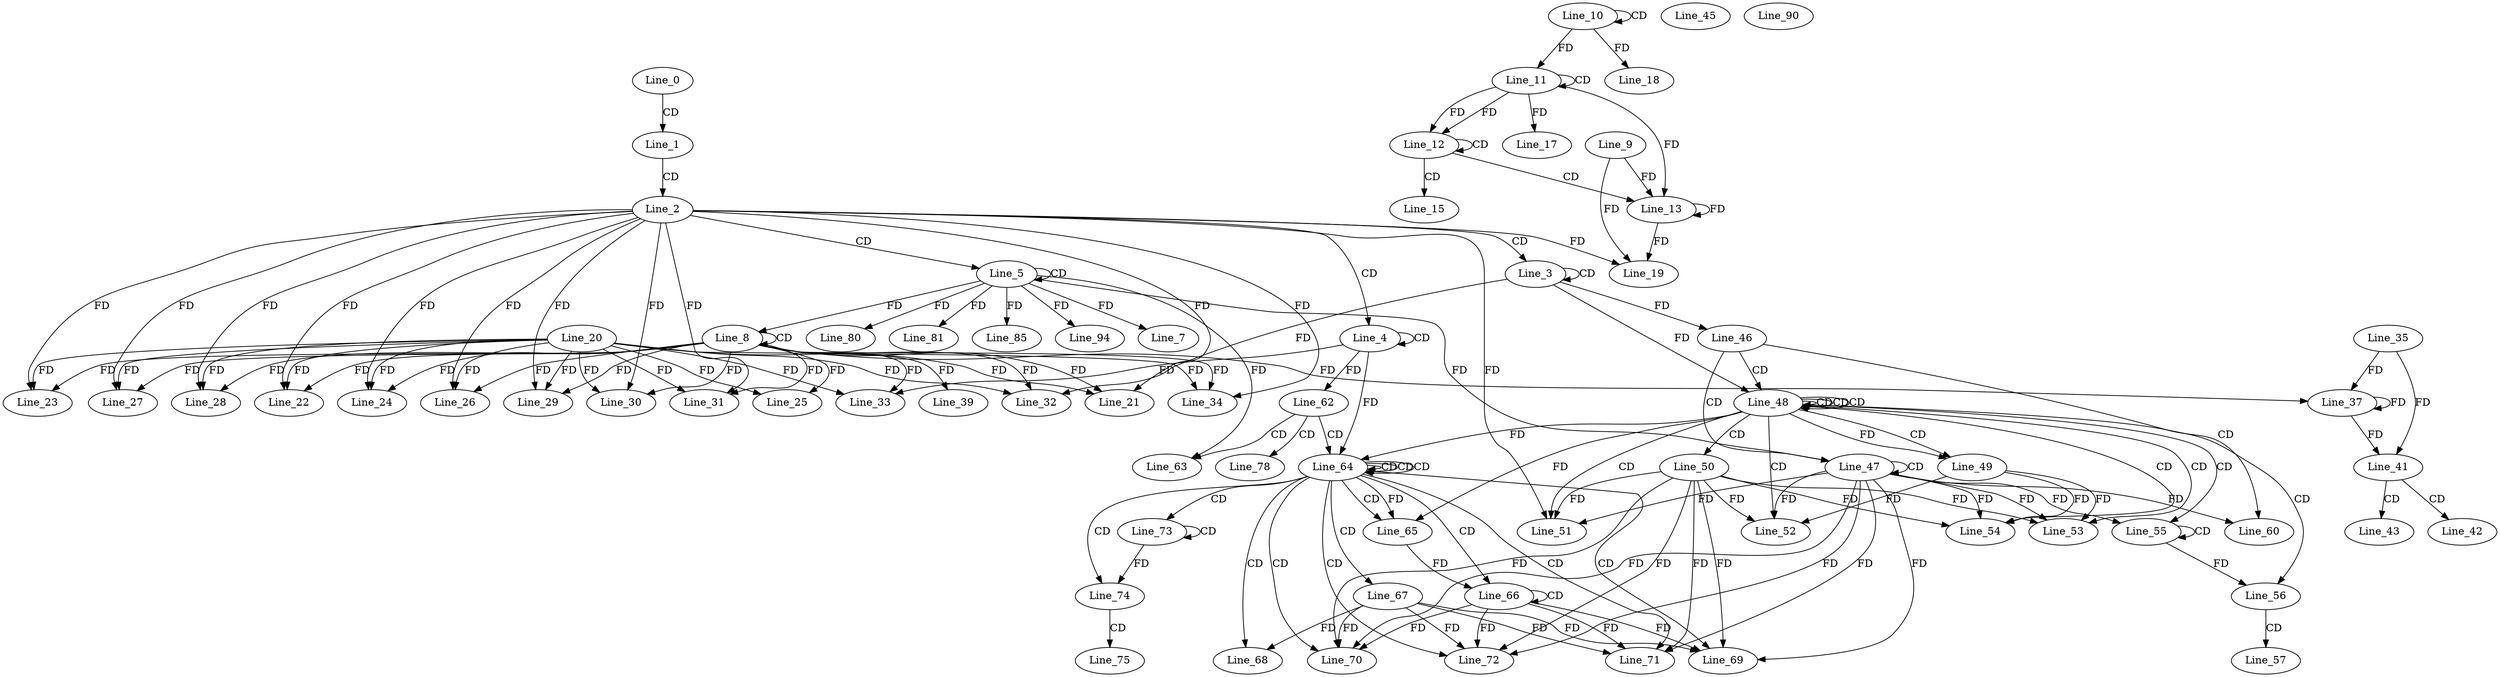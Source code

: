 digraph G {
  Line_0;
  Line_1;
  Line_2;
  Line_3;
  Line_3;
  Line_4;
  Line_4;
  Line_5;
  Line_5;
  Line_7;
  Line_8;
  Line_8;
  Line_10;
  Line_10;
  Line_11;
  Line_11;
  Line_12;
  Line_12;
  Line_13;
  Line_9;
  Line_13;
  Line_15;
  Line_17;
  Line_18;
  Line_19;
  Line_19;
  Line_21;
  Line_20;
  Line_21;
  Line_21;
  Line_22;
  Line_22;
  Line_22;
  Line_23;
  Line_23;
  Line_23;
  Line_24;
  Line_24;
  Line_24;
  Line_25;
  Line_25;
  Line_26;
  Line_26;
  Line_26;
  Line_27;
  Line_27;
  Line_27;
  Line_28;
  Line_28;
  Line_28;
  Line_29;
  Line_29;
  Line_29;
  Line_30;
  Line_30;
  Line_30;
  Line_31;
  Line_31;
  Line_31;
  Line_32;
  Line_32;
  Line_32;
  Line_33;
  Line_33;
  Line_33;
  Line_34;
  Line_34;
  Line_34;
  Line_35;
  Line_37;
  Line_37;
  Line_39;
  Line_41;
  Line_42;
  Line_43;
  Line_45;
  Line_45;
  Line_46;
  Line_46;
  Line_47;
  Line_47;
  Line_48;
  Line_48;
  Line_48;
  Line_48;
  Line_49;
  Line_49;
  Line_50;
  Line_51;
  Line_51;
  Line_51;
  Line_52;
  Line_52;
  Line_52;
  Line_53;
  Line_53;
  Line_53;
  Line_54;
  Line_54;
  Line_54;
  Line_55;
  Line_55;
  Line_56;
  Line_57;
  Line_60;
  Line_62;
  Line_62;
  Line_63;
  Line_64;
  Line_64;
  Line_64;
  Line_64;
  Line_65;
  Line_65;
  Line_66;
  Line_66;
  Line_67;
  Line_68;
  Line_68;
  Line_68;
  Line_69;
  Line_69;
  Line_69;
  Line_70;
  Line_70;
  Line_70;
  Line_71;
  Line_71;
  Line_71;
  Line_72;
  Line_72;
  Line_72;
  Line_73;
  Line_73;
  Line_74;
  Line_75;
  Line_78;
  Line_80;
  Line_81;
  Line_85;
  Line_90;
  Line_94;
  Line_0 -> Line_1 [ label="CD" ];
  Line_1 -> Line_2 [ label="CD" ];
  Line_2 -> Line_3 [ label="CD" ];
  Line_3 -> Line_3 [ label="CD" ];
  Line_2 -> Line_4 [ label="CD" ];
  Line_4 -> Line_4 [ label="CD" ];
  Line_2 -> Line_5 [ label="CD" ];
  Line_5 -> Line_5 [ label="CD" ];
  Line_5 -> Line_7 [ label="FD" ];
  Line_8 -> Line_8 [ label="CD" ];
  Line_5 -> Line_8 [ label="FD" ];
  Line_10 -> Line_10 [ label="CD" ];
  Line_11 -> Line_11 [ label="CD" ];
  Line_10 -> Line_11 [ label="FD" ];
  Line_11 -> Line_12 [ label="FD" ];
  Line_12 -> Line_12 [ label="CD" ];
  Line_11 -> Line_12 [ label="FD" ];
  Line_12 -> Line_13 [ label="CD" ];
  Line_9 -> Line_13 [ label="FD" ];
  Line_13 -> Line_13 [ label="FD" ];
  Line_11 -> Line_13 [ label="FD" ];
  Line_12 -> Line_15 [ label="CD" ];
  Line_11 -> Line_17 [ label="FD" ];
  Line_10 -> Line_18 [ label="FD" ];
  Line_2 -> Line_19 [ label="FD" ];
  Line_9 -> Line_19 [ label="FD" ];
  Line_13 -> Line_19 [ label="FD" ];
  Line_8 -> Line_21 [ label="FD" ];
  Line_20 -> Line_21 [ label="FD" ];
  Line_2 -> Line_21 [ label="FD" ];
  Line_8 -> Line_22 [ label="FD" ];
  Line_20 -> Line_22 [ label="FD" ];
  Line_2 -> Line_22 [ label="FD" ];
  Line_8 -> Line_23 [ label="FD" ];
  Line_20 -> Line_23 [ label="FD" ];
  Line_2 -> Line_23 [ label="FD" ];
  Line_8 -> Line_24 [ label="FD" ];
  Line_20 -> Line_24 [ label="FD" ];
  Line_2 -> Line_24 [ label="FD" ];
  Line_8 -> Line_25 [ label="FD" ];
  Line_20 -> Line_25 [ label="FD" ];
  Line_8 -> Line_26 [ label="FD" ];
  Line_20 -> Line_26 [ label="FD" ];
  Line_2 -> Line_26 [ label="FD" ];
  Line_8 -> Line_27 [ label="FD" ];
  Line_20 -> Line_27 [ label="FD" ];
  Line_2 -> Line_27 [ label="FD" ];
  Line_8 -> Line_28 [ label="FD" ];
  Line_20 -> Line_28 [ label="FD" ];
  Line_2 -> Line_28 [ label="FD" ];
  Line_8 -> Line_29 [ label="FD" ];
  Line_20 -> Line_29 [ label="FD" ];
  Line_2 -> Line_29 [ label="FD" ];
  Line_8 -> Line_30 [ label="FD" ];
  Line_20 -> Line_30 [ label="FD" ];
  Line_2 -> Line_30 [ label="FD" ];
  Line_8 -> Line_31 [ label="FD" ];
  Line_20 -> Line_31 [ label="FD" ];
  Line_2 -> Line_31 [ label="FD" ];
  Line_8 -> Line_32 [ label="FD" ];
  Line_20 -> Line_32 [ label="FD" ];
  Line_3 -> Line_32 [ label="FD" ];
  Line_8 -> Line_33 [ label="FD" ];
  Line_20 -> Line_33 [ label="FD" ];
  Line_4 -> Line_33 [ label="FD" ];
  Line_8 -> Line_34 [ label="FD" ];
  Line_20 -> Line_34 [ label="FD" ];
  Line_2 -> Line_34 [ label="FD" ];
  Line_35 -> Line_37 [ label="FD" ];
  Line_37 -> Line_37 [ label="FD" ];
  Line_8 -> Line_37 [ label="FD" ];
  Line_8 -> Line_39 [ label="FD" ];
  Line_35 -> Line_41 [ label="FD" ];
  Line_37 -> Line_41 [ label="FD" ];
  Line_41 -> Line_42 [ label="CD" ];
  Line_41 -> Line_43 [ label="CD" ];
  Line_3 -> Line_46 [ label="FD" ];
  Line_46 -> Line_47 [ label="CD" ];
  Line_47 -> Line_47 [ label="CD" ];
  Line_5 -> Line_47 [ label="FD" ];
  Line_46 -> Line_48 [ label="CD" ];
  Line_48 -> Line_48 [ label="CD" ];
  Line_48 -> Line_48 [ label="CD" ];
  Line_48 -> Line_48 [ label="CD" ];
  Line_3 -> Line_48 [ label="FD" ];
  Line_48 -> Line_49 [ label="CD" ];
  Line_48 -> Line_49 [ label="FD" ];
  Line_48 -> Line_50 [ label="CD" ];
  Line_48 -> Line_51 [ label="CD" ];
  Line_47 -> Line_51 [ label="FD" ];
  Line_50 -> Line_51 [ label="FD" ];
  Line_2 -> Line_51 [ label="FD" ];
  Line_48 -> Line_52 [ label="CD" ];
  Line_47 -> Line_52 [ label="FD" ];
  Line_50 -> Line_52 [ label="FD" ];
  Line_49 -> Line_52 [ label="FD" ];
  Line_48 -> Line_53 [ label="CD" ];
  Line_47 -> Line_53 [ label="FD" ];
  Line_50 -> Line_53 [ label="FD" ];
  Line_49 -> Line_53 [ label="FD" ];
  Line_48 -> Line_54 [ label="CD" ];
  Line_47 -> Line_54 [ label="FD" ];
  Line_50 -> Line_54 [ label="FD" ];
  Line_49 -> Line_54 [ label="FD" ];
  Line_48 -> Line_55 [ label="CD" ];
  Line_55 -> Line_55 [ label="CD" ];
  Line_47 -> Line_55 [ label="FD" ];
  Line_48 -> Line_56 [ label="CD" ];
  Line_55 -> Line_56 [ label="FD" ];
  Line_56 -> Line_57 [ label="CD" ];
  Line_46 -> Line_60 [ label="CD" ];
  Line_47 -> Line_60 [ label="FD" ];
  Line_4 -> Line_62 [ label="FD" ];
  Line_62 -> Line_63 [ label="CD" ];
  Line_5 -> Line_63 [ label="FD" ];
  Line_62 -> Line_64 [ label="CD" ];
  Line_64 -> Line_64 [ label="CD" ];
  Line_64 -> Line_64 [ label="CD" ];
  Line_48 -> Line_64 [ label="FD" ];
  Line_64 -> Line_64 [ label="CD" ];
  Line_4 -> Line_64 [ label="FD" ];
  Line_64 -> Line_65 [ label="CD" ];
  Line_64 -> Line_65 [ label="FD" ];
  Line_48 -> Line_65 [ label="FD" ];
  Line_64 -> Line_66 [ label="CD" ];
  Line_66 -> Line_66 [ label="CD" ];
  Line_65 -> Line_66 [ label="FD" ];
  Line_64 -> Line_67 [ label="CD" ];
  Line_64 -> Line_68 [ label="CD" ];
  Line_67 -> Line_68 [ label="FD" ];
  Line_64 -> Line_69 [ label="CD" ];
  Line_47 -> Line_69 [ label="FD" ];
  Line_67 -> Line_69 [ label="FD" ];
  Line_50 -> Line_69 [ label="FD" ];
  Line_66 -> Line_69 [ label="FD" ];
  Line_64 -> Line_70 [ label="CD" ];
  Line_47 -> Line_70 [ label="FD" ];
  Line_67 -> Line_70 [ label="FD" ];
  Line_50 -> Line_70 [ label="FD" ];
  Line_66 -> Line_70 [ label="FD" ];
  Line_64 -> Line_71 [ label="CD" ];
  Line_47 -> Line_71 [ label="FD" ];
  Line_67 -> Line_71 [ label="FD" ];
  Line_50 -> Line_71 [ label="FD" ];
  Line_66 -> Line_71 [ label="FD" ];
  Line_64 -> Line_72 [ label="CD" ];
  Line_47 -> Line_72 [ label="FD" ];
  Line_67 -> Line_72 [ label="FD" ];
  Line_50 -> Line_72 [ label="FD" ];
  Line_66 -> Line_72 [ label="FD" ];
  Line_64 -> Line_73 [ label="CD" ];
  Line_73 -> Line_73 [ label="CD" ];
  Line_64 -> Line_74 [ label="CD" ];
  Line_73 -> Line_74 [ label="FD" ];
  Line_74 -> Line_75 [ label="CD" ];
  Line_62 -> Line_78 [ label="CD" ];
  Line_5 -> Line_80 [ label="FD" ];
  Line_5 -> Line_81 [ label="FD" ];
  Line_5 -> Line_85 [ label="FD" ];
  Line_5 -> Line_94 [ label="FD" ];
}
